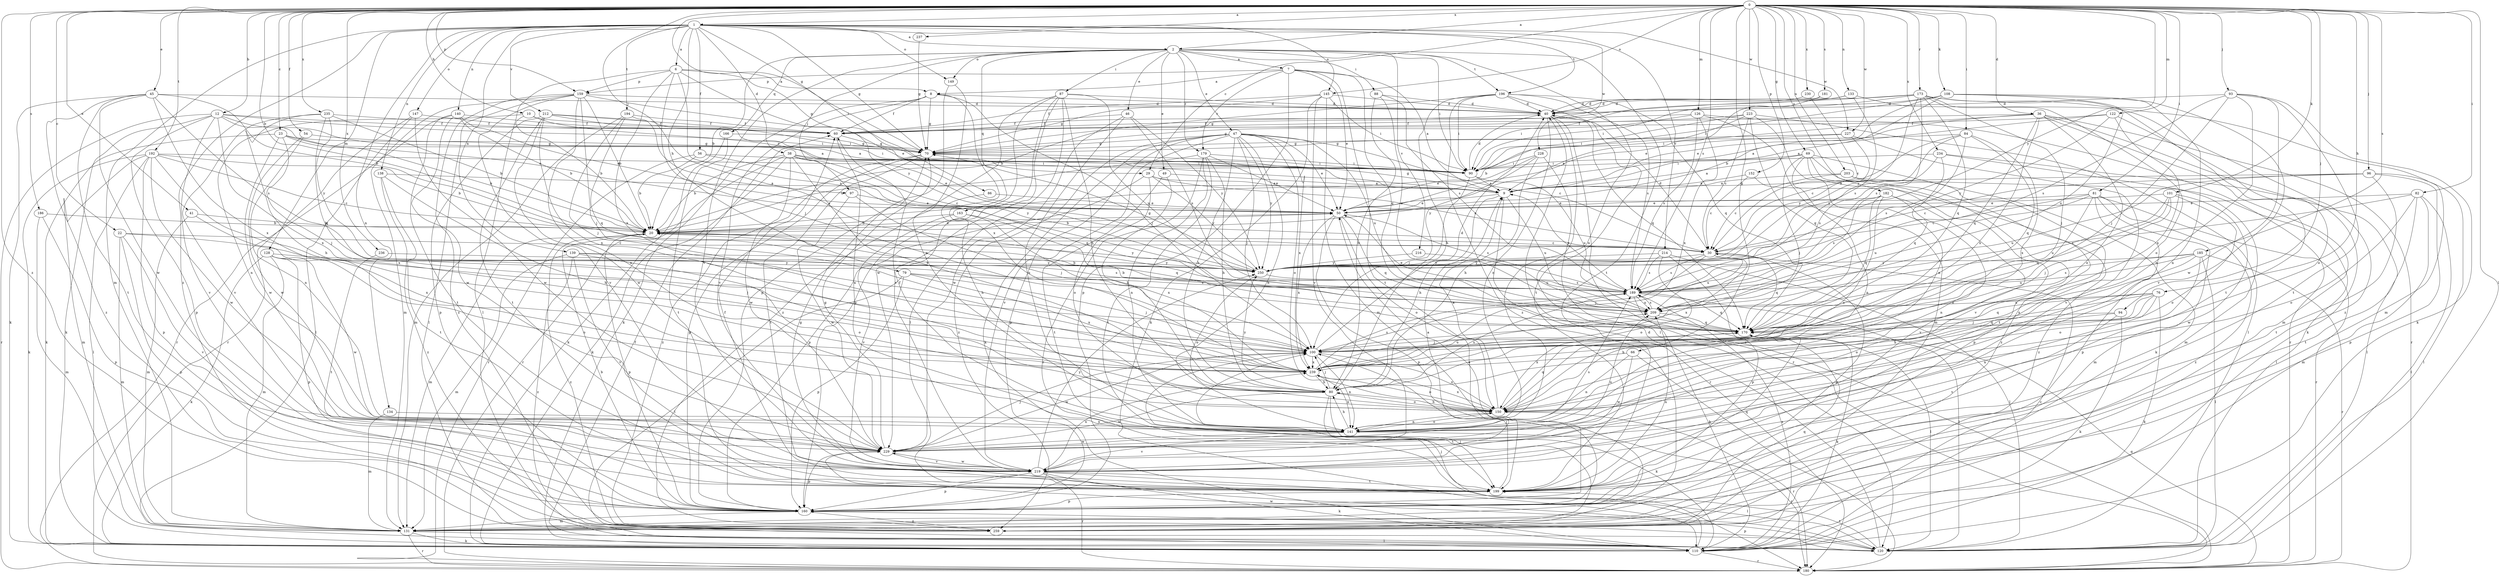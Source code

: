 strict digraph  {
0;
1;
2;
6;
7;
8;
9;
10;
12;
20;
22;
23;
29;
30;
36;
38;
40;
41;
45;
46;
47;
49;
50;
54;
56;
60;
66;
69;
70;
76;
79;
80;
81;
82;
84;
86;
87;
88;
90;
93;
94;
96;
97;
100;
101;
108;
110;
120;
122;
126;
128;
131;
133;
134;
138;
139;
140;
141;
145;
147;
149;
150;
152;
159;
160;
163;
166;
170;
173;
179;
180;
181;
182;
185;
186;
189;
192;
194;
196;
199;
203;
209;
212;
214;
216;
219;
223;
227;
228;
229;
230;
234;
235;
236;
237;
239;
250;
259;
0 -> 1  [label=a];
0 -> 2  [label=a];
0 -> 10  [label=b];
0 -> 12  [label=b];
0 -> 20  [label=b];
0 -> 22  [label=c];
0 -> 23  [label=c];
0 -> 29  [label=c];
0 -> 36  [label=d];
0 -> 41  [label=e];
0 -> 45  [label=e];
0 -> 54  [label=f];
0 -> 66  [label=g];
0 -> 69  [label=g];
0 -> 70  [label=g];
0 -> 76  [label=h];
0 -> 81  [label=i];
0 -> 82  [label=i];
0 -> 84  [label=i];
0 -> 93  [label=j];
0 -> 94  [label=j];
0 -> 96  [label=j];
0 -> 97  [label=j];
0 -> 101  [label=k];
0 -> 108  [label=k];
0 -> 120  [label=l];
0 -> 122  [label=m];
0 -> 126  [label=m];
0 -> 133  [label=n];
0 -> 145  [label=o];
0 -> 152  [label=p];
0 -> 159  [label=p];
0 -> 173  [label=r];
0 -> 181  [label=s];
0 -> 182  [label=s];
0 -> 185  [label=s];
0 -> 186  [label=s];
0 -> 189  [label=s];
0 -> 192  [label=t];
0 -> 203  [label=u];
0 -> 223  [label=w];
0 -> 227  [label=w];
0 -> 230  [label=x];
0 -> 234  [label=x];
0 -> 235  [label=x];
0 -> 236  [label=x];
0 -> 237  [label=x];
0 -> 250  [label=y];
0 -> 259  [label=z];
1 -> 2  [label=a];
1 -> 6  [label=a];
1 -> 38  [label=d];
1 -> 56  [label=f];
1 -> 70  [label=g];
1 -> 79  [label=h];
1 -> 86  [label=i];
1 -> 128  [label=m];
1 -> 131  [label=m];
1 -> 134  [label=n];
1 -> 138  [label=n];
1 -> 139  [label=n];
1 -> 140  [label=n];
1 -> 145  [label=o];
1 -> 147  [label=o];
1 -> 149  [label=o];
1 -> 194  [label=t];
1 -> 196  [label=t];
1 -> 212  [label=v];
1 -> 214  [label=v];
1 -> 227  [label=w];
1 -> 228  [label=w];
1 -> 259  [label=z];
2 -> 7  [label=a];
2 -> 20  [label=b];
2 -> 46  [label=e];
2 -> 47  [label=e];
2 -> 49  [label=e];
2 -> 87  [label=i];
2 -> 88  [label=i];
2 -> 90  [label=i];
2 -> 97  [label=j];
2 -> 141  [label=n];
2 -> 149  [label=o];
2 -> 163  [label=q];
2 -> 166  [label=q];
2 -> 179  [label=r];
2 -> 196  [label=t];
2 -> 199  [label=t];
2 -> 216  [label=v];
2 -> 219  [label=v];
6 -> 8  [label=a];
6 -> 70  [label=g];
6 -> 100  [label=j];
6 -> 120  [label=l];
6 -> 159  [label=p];
6 -> 189  [label=s];
6 -> 239  [label=x];
6 -> 250  [label=y];
7 -> 8  [label=a];
7 -> 9  [label=a];
7 -> 50  [label=e];
7 -> 159  [label=p];
7 -> 160  [label=p];
7 -> 170  [label=q];
7 -> 179  [label=r];
7 -> 199  [label=t];
8 -> 40  [label=d];
8 -> 60  [label=f];
8 -> 70  [label=g];
8 -> 100  [label=j];
8 -> 110  [label=k];
8 -> 219  [label=v];
8 -> 239  [label=x];
9 -> 50  [label=e];
9 -> 70  [label=g];
9 -> 80  [label=h];
9 -> 180  [label=r];
9 -> 209  [label=u];
10 -> 20  [label=b];
10 -> 29  [label=c];
10 -> 60  [label=f];
10 -> 141  [label=n];
12 -> 9  [label=a];
12 -> 50  [label=e];
12 -> 60  [label=f];
12 -> 90  [label=i];
12 -> 110  [label=k];
12 -> 160  [label=p];
12 -> 180  [label=r];
12 -> 219  [label=v];
12 -> 239  [label=x];
20 -> 30  [label=c];
20 -> 50  [label=e];
20 -> 131  [label=m];
20 -> 160  [label=p];
20 -> 250  [label=y];
20 -> 259  [label=z];
22 -> 30  [label=c];
22 -> 100  [label=j];
22 -> 131  [label=m];
22 -> 160  [label=p];
22 -> 219  [label=v];
23 -> 20  [label=b];
23 -> 70  [label=g];
23 -> 90  [label=i];
23 -> 100  [label=j];
23 -> 110  [label=k];
23 -> 229  [label=w];
29 -> 9  [label=a];
29 -> 30  [label=c];
29 -> 150  [label=o];
29 -> 160  [label=p];
29 -> 250  [label=y];
30 -> 40  [label=d];
30 -> 100  [label=j];
30 -> 160  [label=p];
30 -> 170  [label=q];
30 -> 189  [label=s];
30 -> 209  [label=u];
30 -> 239  [label=x];
30 -> 250  [label=y];
36 -> 9  [label=a];
36 -> 60  [label=f];
36 -> 90  [label=i];
36 -> 110  [label=k];
36 -> 131  [label=m];
36 -> 150  [label=o];
36 -> 170  [label=q];
36 -> 180  [label=r];
36 -> 239  [label=x];
38 -> 20  [label=b];
38 -> 30  [label=c];
38 -> 50  [label=e];
38 -> 90  [label=i];
38 -> 110  [label=k];
38 -> 180  [label=r];
38 -> 229  [label=w];
38 -> 239  [label=x];
38 -> 250  [label=y];
40 -> 60  [label=f];
40 -> 120  [label=l];
40 -> 141  [label=n];
40 -> 170  [label=q];
40 -> 180  [label=r];
41 -> 20  [label=b];
41 -> 131  [label=m];
41 -> 239  [label=x];
45 -> 20  [label=b];
45 -> 40  [label=d];
45 -> 110  [label=k];
45 -> 189  [label=s];
45 -> 199  [label=t];
45 -> 229  [label=w];
45 -> 239  [label=x];
45 -> 259  [label=z];
46 -> 60  [label=f];
46 -> 141  [label=n];
46 -> 189  [label=s];
46 -> 229  [label=w];
46 -> 250  [label=y];
47 -> 30  [label=c];
47 -> 50  [label=e];
47 -> 70  [label=g];
47 -> 80  [label=h];
47 -> 100  [label=j];
47 -> 110  [label=k];
47 -> 141  [label=n];
47 -> 150  [label=o];
47 -> 160  [label=p];
47 -> 209  [label=u];
47 -> 219  [label=v];
47 -> 239  [label=x];
47 -> 250  [label=y];
47 -> 259  [label=z];
49 -> 9  [label=a];
49 -> 80  [label=h];
49 -> 199  [label=t];
50 -> 20  [label=b];
50 -> 150  [label=o];
50 -> 160  [label=p];
50 -> 170  [label=q];
50 -> 189  [label=s];
50 -> 239  [label=x];
54 -> 70  [label=g];
54 -> 141  [label=n];
54 -> 229  [label=w];
56 -> 20  [label=b];
56 -> 90  [label=i];
56 -> 170  [label=q];
56 -> 180  [label=r];
60 -> 70  [label=g];
60 -> 141  [label=n];
66 -> 141  [label=n];
66 -> 180  [label=r];
66 -> 229  [label=w];
66 -> 239  [label=x];
69 -> 9  [label=a];
69 -> 90  [label=i];
69 -> 100  [label=j];
69 -> 110  [label=k];
69 -> 141  [label=n];
69 -> 199  [label=t];
69 -> 219  [label=v];
69 -> 259  [label=z];
70 -> 90  [label=i];
70 -> 160  [label=p];
70 -> 199  [label=t];
70 -> 259  [label=z];
76 -> 80  [label=h];
76 -> 100  [label=j];
76 -> 110  [label=k];
76 -> 141  [label=n];
76 -> 150  [label=o];
76 -> 170  [label=q];
76 -> 209  [label=u];
79 -> 100  [label=j];
79 -> 120  [label=l];
79 -> 160  [label=p];
79 -> 189  [label=s];
79 -> 239  [label=x];
80 -> 100  [label=j];
80 -> 110  [label=k];
80 -> 150  [label=o];
80 -> 189  [label=s];
80 -> 199  [label=t];
80 -> 229  [label=w];
80 -> 250  [label=y];
81 -> 30  [label=c];
81 -> 50  [label=e];
81 -> 131  [label=m];
81 -> 150  [label=o];
81 -> 160  [label=p];
81 -> 180  [label=r];
81 -> 209  [label=u];
81 -> 259  [label=z];
82 -> 50  [label=e];
82 -> 120  [label=l];
82 -> 131  [label=m];
82 -> 150  [label=o];
82 -> 189  [label=s];
82 -> 199  [label=t];
84 -> 30  [label=c];
84 -> 70  [label=g];
84 -> 170  [label=q];
84 -> 189  [label=s];
84 -> 239  [label=x];
84 -> 250  [label=y];
86 -> 50  [label=e];
86 -> 80  [label=h];
87 -> 40  [label=d];
87 -> 80  [label=h];
87 -> 120  [label=l];
87 -> 160  [label=p];
87 -> 209  [label=u];
87 -> 219  [label=v];
87 -> 229  [label=w];
87 -> 259  [label=z];
88 -> 40  [label=d];
88 -> 80  [label=h];
88 -> 189  [label=s];
88 -> 209  [label=u];
90 -> 9  [label=a];
90 -> 40  [label=d];
90 -> 100  [label=j];
90 -> 209  [label=u];
93 -> 40  [label=d];
93 -> 100  [label=j];
93 -> 110  [label=k];
93 -> 141  [label=n];
93 -> 189  [label=s];
93 -> 199  [label=t];
93 -> 229  [label=w];
94 -> 80  [label=h];
94 -> 110  [label=k];
94 -> 170  [label=q];
94 -> 219  [label=v];
96 -> 9  [label=a];
96 -> 30  [label=c];
96 -> 120  [label=l];
96 -> 160  [label=p];
96 -> 199  [label=t];
96 -> 209  [label=u];
97 -> 50  [label=e];
97 -> 100  [label=j];
97 -> 229  [label=w];
100 -> 40  [label=d];
100 -> 141  [label=n];
100 -> 150  [label=o];
100 -> 229  [label=w];
100 -> 239  [label=x];
101 -> 50  [label=e];
101 -> 100  [label=j];
101 -> 150  [label=o];
101 -> 170  [label=q];
101 -> 209  [label=u];
101 -> 229  [label=w];
108 -> 20  [label=b];
108 -> 40  [label=d];
108 -> 50  [label=e];
108 -> 90  [label=i];
108 -> 141  [label=n];
108 -> 209  [label=u];
108 -> 219  [label=v];
110 -> 30  [label=c];
110 -> 60  [label=f];
110 -> 100  [label=j];
110 -> 180  [label=r];
110 -> 189  [label=s];
120 -> 40  [label=d];
120 -> 160  [label=p];
120 -> 199  [label=t];
120 -> 229  [label=w];
122 -> 9  [label=a];
122 -> 60  [label=f];
122 -> 150  [label=o];
122 -> 239  [label=x];
122 -> 250  [label=y];
126 -> 60  [label=f];
126 -> 70  [label=g];
126 -> 131  [label=m];
126 -> 180  [label=r];
126 -> 189  [label=s];
126 -> 239  [label=x];
128 -> 110  [label=k];
128 -> 131  [label=m];
128 -> 150  [label=o];
128 -> 160  [label=p];
128 -> 229  [label=w];
128 -> 250  [label=y];
131 -> 110  [label=k];
131 -> 120  [label=l];
131 -> 180  [label=r];
133 -> 40  [label=d];
133 -> 90  [label=i];
133 -> 189  [label=s];
133 -> 259  [label=z];
134 -> 131  [label=m];
134 -> 141  [label=n];
138 -> 9  [label=a];
138 -> 80  [label=h];
138 -> 199  [label=t];
138 -> 259  [label=z];
139 -> 131  [label=m];
139 -> 150  [label=o];
139 -> 189  [label=s];
139 -> 219  [label=v];
139 -> 250  [label=y];
139 -> 259  [label=z];
140 -> 20  [label=b];
140 -> 50  [label=e];
140 -> 60  [label=f];
140 -> 180  [label=r];
140 -> 199  [label=t];
140 -> 229  [label=w];
141 -> 60  [label=f];
141 -> 80  [label=h];
141 -> 150  [label=o];
141 -> 180  [label=r];
141 -> 219  [label=v];
141 -> 229  [label=w];
145 -> 40  [label=d];
145 -> 60  [label=f];
145 -> 70  [label=g];
145 -> 90  [label=i];
145 -> 110  [label=k];
145 -> 131  [label=m];
145 -> 219  [label=v];
147 -> 60  [label=f];
147 -> 120  [label=l];
147 -> 180  [label=r];
147 -> 229  [label=w];
149 -> 141  [label=n];
149 -> 160  [label=p];
150 -> 9  [label=a];
150 -> 80  [label=h];
150 -> 141  [label=n];
150 -> 170  [label=q];
150 -> 180  [label=r];
150 -> 239  [label=x];
152 -> 9  [label=a];
152 -> 30  [label=c];
152 -> 259  [label=z];
159 -> 20  [label=b];
159 -> 40  [label=d];
159 -> 50  [label=e];
159 -> 100  [label=j];
159 -> 120  [label=l];
159 -> 131  [label=m];
159 -> 141  [label=n];
159 -> 219  [label=v];
159 -> 259  [label=z];
160 -> 20  [label=b];
160 -> 50  [label=e];
160 -> 131  [label=m];
160 -> 259  [label=z];
163 -> 20  [label=b];
163 -> 170  [label=q];
163 -> 219  [label=v];
163 -> 239  [label=x];
166 -> 70  [label=g];
166 -> 110  [label=k];
166 -> 199  [label=t];
170 -> 100  [label=j];
170 -> 110  [label=k];
173 -> 40  [label=d];
173 -> 70  [label=g];
173 -> 90  [label=i];
173 -> 100  [label=j];
173 -> 131  [label=m];
173 -> 150  [label=o];
173 -> 170  [label=q];
173 -> 189  [label=s];
173 -> 199  [label=t];
173 -> 250  [label=y];
179 -> 20  [label=b];
179 -> 50  [label=e];
179 -> 80  [label=h];
179 -> 90  [label=i];
179 -> 141  [label=n];
179 -> 180  [label=r];
179 -> 199  [label=t];
180 -> 170  [label=q];
181 -> 40  [label=d];
181 -> 50  [label=e];
182 -> 50  [label=e];
182 -> 141  [label=n];
182 -> 150  [label=o];
182 -> 170  [label=q];
182 -> 189  [label=s];
182 -> 219  [label=v];
185 -> 120  [label=l];
185 -> 150  [label=o];
185 -> 180  [label=r];
185 -> 189  [label=s];
185 -> 209  [label=u];
185 -> 239  [label=x];
185 -> 250  [label=y];
186 -> 20  [label=b];
186 -> 131  [label=m];
186 -> 160  [label=p];
189 -> 9  [label=a];
189 -> 20  [label=b];
189 -> 110  [label=k];
189 -> 120  [label=l];
189 -> 170  [label=q];
189 -> 209  [label=u];
192 -> 20  [label=b];
192 -> 30  [label=c];
192 -> 90  [label=i];
192 -> 110  [label=k];
192 -> 120  [label=l];
192 -> 131  [label=m];
192 -> 160  [label=p];
192 -> 229  [label=w];
192 -> 239  [label=x];
194 -> 60  [label=f];
194 -> 100  [label=j];
194 -> 131  [label=m];
194 -> 170  [label=q];
194 -> 189  [label=s];
196 -> 20  [label=b];
196 -> 40  [label=d];
196 -> 80  [label=h];
196 -> 90  [label=i];
196 -> 170  [label=q];
196 -> 189  [label=s];
196 -> 199  [label=t];
196 -> 259  [label=z];
199 -> 60  [label=f];
199 -> 70  [label=g];
199 -> 100  [label=j];
199 -> 160  [label=p];
199 -> 170  [label=q];
199 -> 209  [label=u];
203 -> 9  [label=a];
203 -> 30  [label=c];
203 -> 120  [label=l];
203 -> 160  [label=p];
209 -> 20  [label=b];
209 -> 50  [label=e];
209 -> 120  [label=l];
209 -> 170  [label=q];
209 -> 189  [label=s];
212 -> 9  [label=a];
212 -> 60  [label=f];
212 -> 90  [label=i];
212 -> 160  [label=p];
212 -> 199  [label=t];
212 -> 229  [label=w];
212 -> 239  [label=x];
214 -> 120  [label=l];
214 -> 150  [label=o];
214 -> 160  [label=p];
214 -> 189  [label=s];
214 -> 250  [label=y];
216 -> 209  [label=u];
216 -> 250  [label=y];
219 -> 9  [label=a];
219 -> 110  [label=k];
219 -> 120  [label=l];
219 -> 160  [label=p];
219 -> 180  [label=r];
219 -> 199  [label=t];
219 -> 229  [label=w];
219 -> 239  [label=x];
219 -> 250  [label=y];
223 -> 20  [label=b];
223 -> 30  [label=c];
223 -> 60  [label=f];
223 -> 90  [label=i];
223 -> 120  [label=l];
223 -> 141  [label=n];
223 -> 170  [label=q];
227 -> 9  [label=a];
227 -> 70  [label=g];
227 -> 219  [label=v];
227 -> 250  [label=y];
228 -> 50  [label=e];
228 -> 80  [label=h];
228 -> 90  [label=i];
228 -> 180  [label=r];
228 -> 250  [label=y];
229 -> 70  [label=g];
229 -> 100  [label=j];
229 -> 160  [label=p];
229 -> 189  [label=s];
229 -> 209  [label=u];
229 -> 219  [label=v];
230 -> 30  [label=c];
230 -> 40  [label=d];
234 -> 90  [label=i];
234 -> 120  [label=l];
234 -> 131  [label=m];
234 -> 170  [label=q];
234 -> 189  [label=s];
235 -> 20  [label=b];
235 -> 60  [label=f];
235 -> 80  [label=h];
235 -> 170  [label=q];
235 -> 219  [label=v];
235 -> 250  [label=y];
236 -> 199  [label=t];
236 -> 250  [label=y];
237 -> 70  [label=g];
239 -> 80  [label=h];
239 -> 141  [label=n];
239 -> 150  [label=o];
239 -> 189  [label=s];
239 -> 209  [label=u];
250 -> 70  [label=g];
250 -> 150  [label=o];
250 -> 189  [label=s];
259 -> 100  [label=j];
259 -> 170  [label=q];
}
